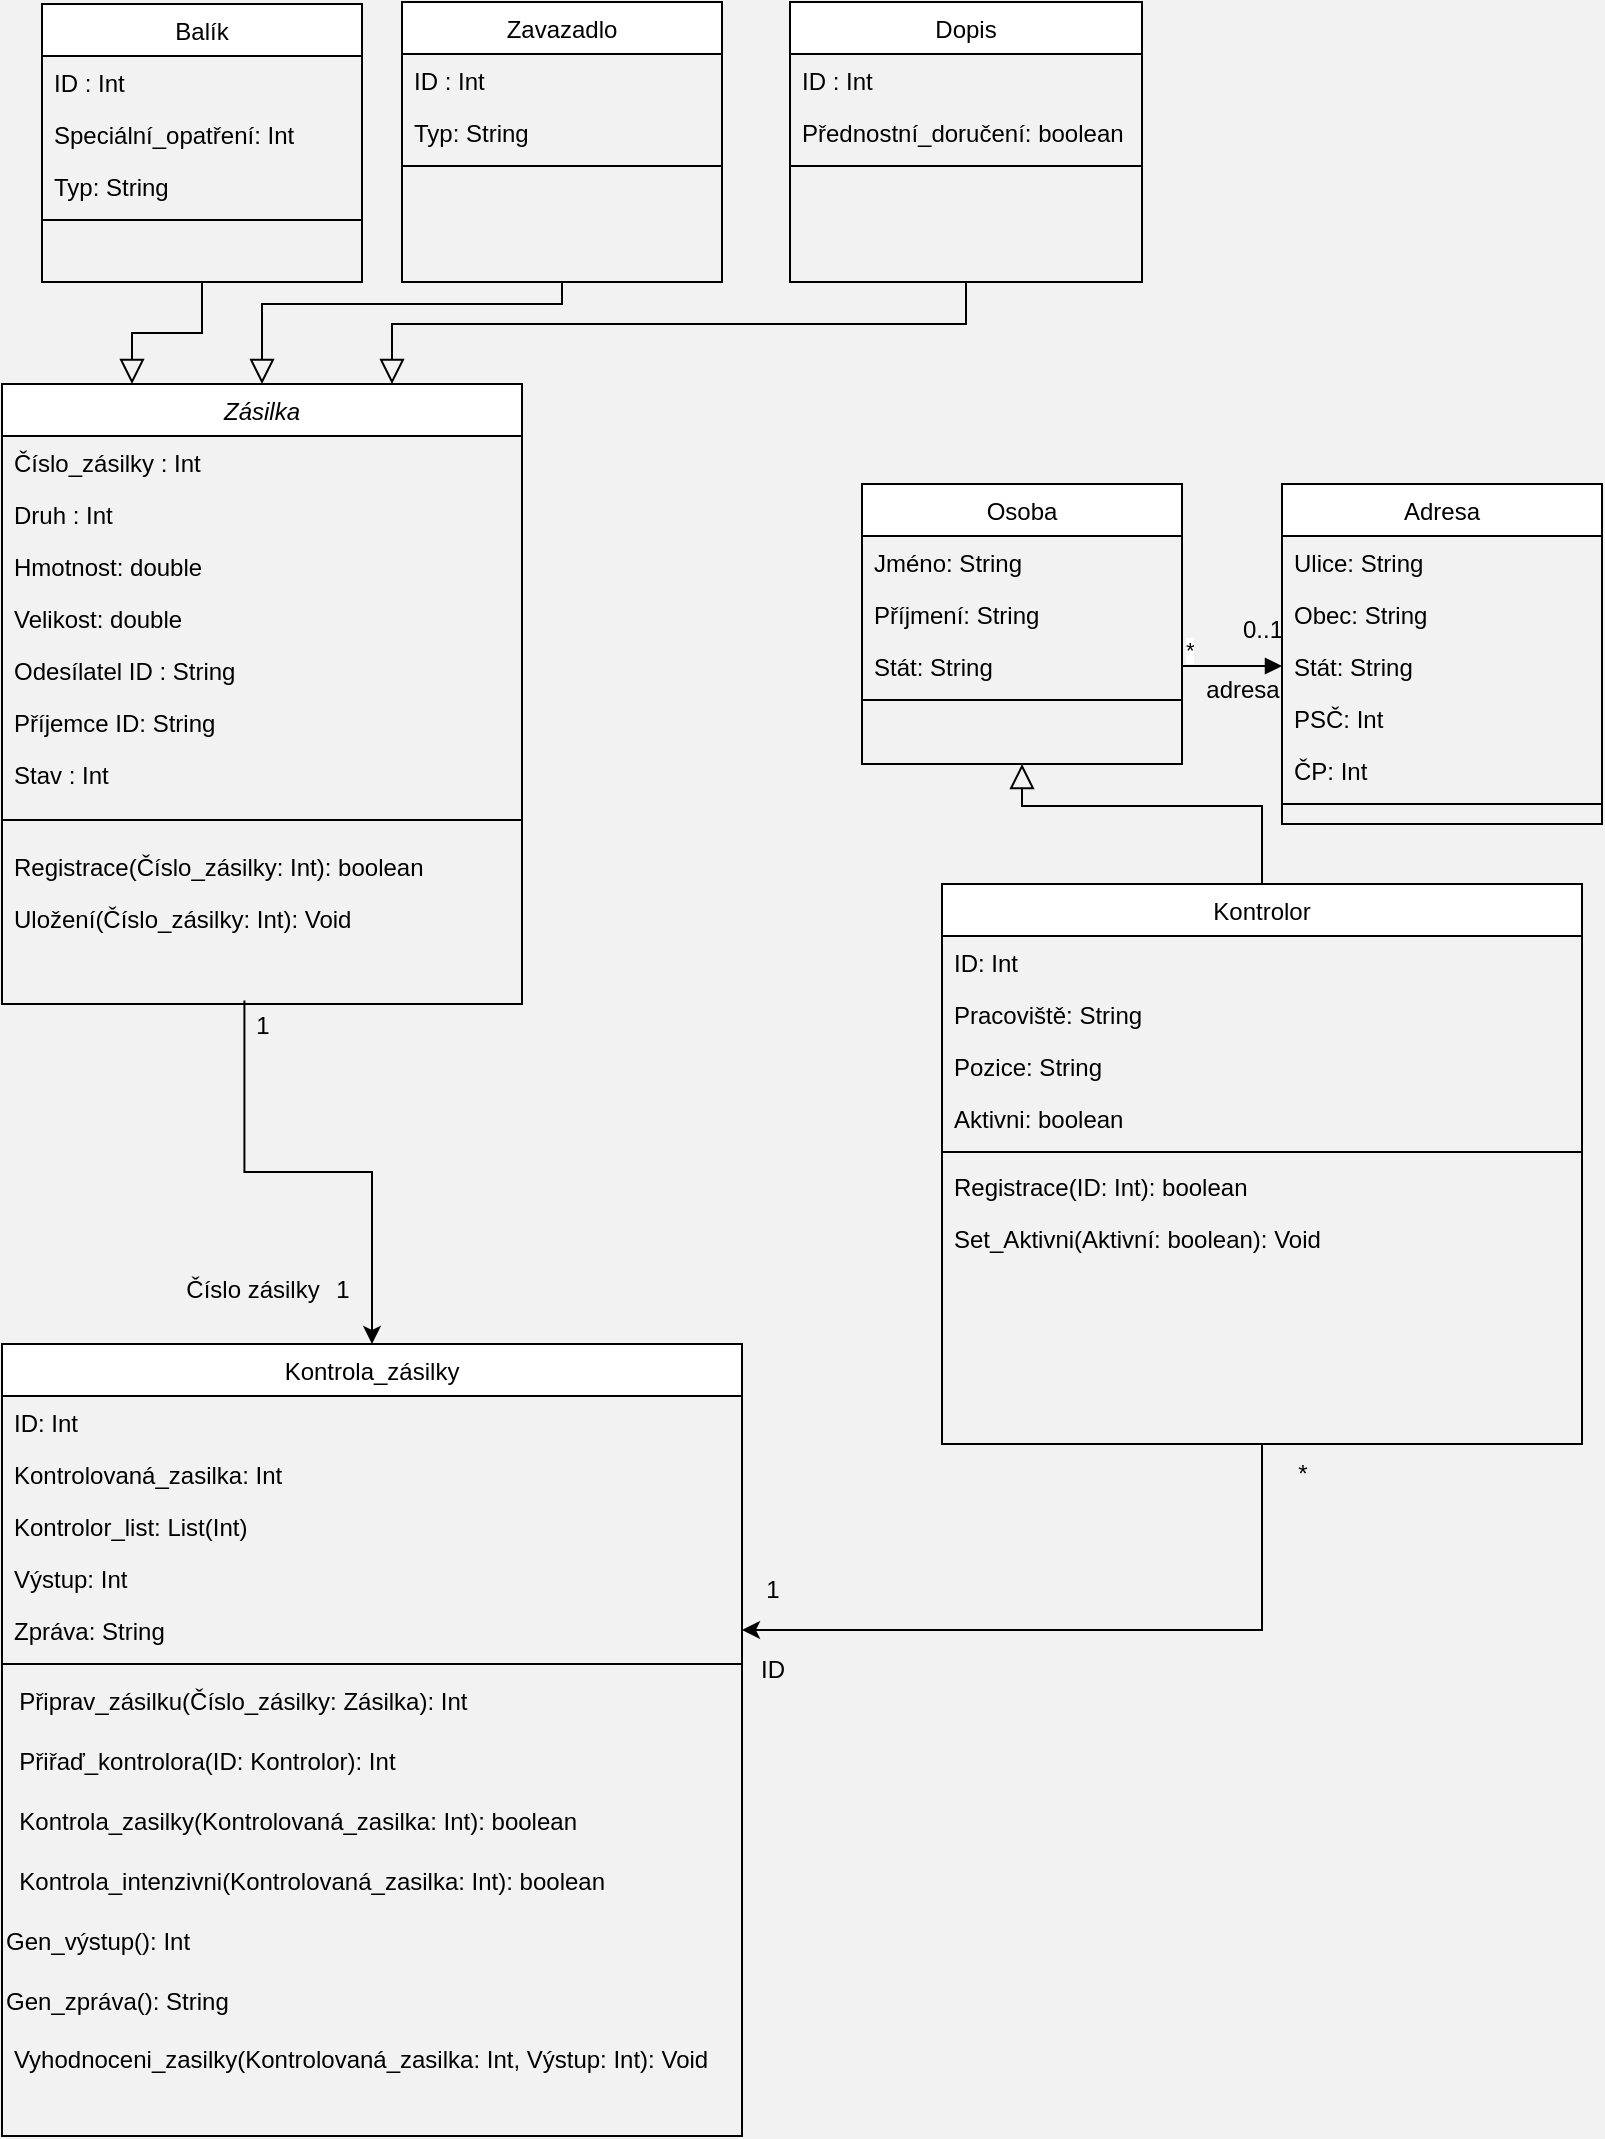 <mxfile version="22.1.7" type="github" pages="3">
  <diagram id="C5RBs43oDa-KdzZeNtuy" name="Page-1">
    <mxGraphModel dx="1050" dy="557" grid="1" gridSize="10" guides="1" tooltips="1" connect="1" arrows="1" fold="1" page="1" pageScale="1" pageWidth="827" pageHeight="1169" background="#F2F2F2" math="0" shadow="0">
      <root>
        <mxCell id="WIyWlLk6GJQsqaUBKTNV-0" />
        <mxCell id="WIyWlLk6GJQsqaUBKTNV-1" parent="WIyWlLk6GJQsqaUBKTNV-0" />
        <mxCell id="zkfFHV4jXpPFQw0GAbJ--0" value="Zásilka" style="swimlane;fontStyle=2;align=center;verticalAlign=top;childLayout=stackLayout;horizontal=1;startSize=26;horizontalStack=0;resizeParent=1;resizeLast=0;collapsible=1;marginBottom=0;rounded=0;shadow=0;strokeWidth=1;" parent="WIyWlLk6GJQsqaUBKTNV-1" vertex="1">
          <mxGeometry x="20" y="220" width="260" height="310" as="geometry">
            <mxRectangle x="230" y="140" width="160" height="26" as="alternateBounds" />
          </mxGeometry>
        </mxCell>
        <mxCell id="zkfFHV4jXpPFQw0GAbJ--1" value="Číslo_zásilky : Int" style="text;align=left;verticalAlign=top;spacingLeft=4;spacingRight=4;overflow=hidden;rotatable=0;points=[[0,0.5],[1,0.5]];portConstraint=eastwest;" parent="zkfFHV4jXpPFQw0GAbJ--0" vertex="1">
          <mxGeometry y="26" width="260" height="26" as="geometry" />
        </mxCell>
        <mxCell id="zkfFHV4jXpPFQw0GAbJ--2" value="Druh : Int" style="text;align=left;verticalAlign=top;spacingLeft=4;spacingRight=4;overflow=hidden;rotatable=0;points=[[0,0.5],[1,0.5]];portConstraint=eastwest;rounded=0;shadow=0;html=0;" parent="zkfFHV4jXpPFQw0GAbJ--0" vertex="1">
          <mxGeometry y="52" width="260" height="26" as="geometry" />
        </mxCell>
        <mxCell id="f3v9EZizSLQ6G_uEAZpi-13" value="Hmotnost: double" style="text;align=left;verticalAlign=top;spacingLeft=4;spacingRight=4;overflow=hidden;rotatable=0;points=[[0,0.5],[1,0.5]];portConstraint=eastwest;rounded=0;shadow=0;html=0;" parent="zkfFHV4jXpPFQw0GAbJ--0" vertex="1">
          <mxGeometry y="78" width="260" height="26" as="geometry" />
        </mxCell>
        <mxCell id="f3v9EZizSLQ6G_uEAZpi-14" value="Velikost: double" style="text;align=left;verticalAlign=top;spacingLeft=4;spacingRight=4;overflow=hidden;rotatable=0;points=[[0,0.5],[1,0.5]];portConstraint=eastwest;rounded=0;shadow=0;html=0;" parent="zkfFHV4jXpPFQw0GAbJ--0" vertex="1">
          <mxGeometry y="104" width="260" height="26" as="geometry" />
        </mxCell>
        <mxCell id="zkfFHV4jXpPFQw0GAbJ--3" value="Odesílatel ID : String" style="text;align=left;verticalAlign=top;spacingLeft=4;spacingRight=4;overflow=hidden;rotatable=0;points=[[0,0.5],[1,0.5]];portConstraint=eastwest;rounded=0;shadow=0;html=0;" parent="zkfFHV4jXpPFQw0GAbJ--0" vertex="1">
          <mxGeometry y="130" width="260" height="26" as="geometry" />
        </mxCell>
        <mxCell id="zkfFHV4jXpPFQw0GAbJ--5" value="Příjemce ID: String " style="text;align=left;verticalAlign=top;spacingLeft=4;spacingRight=4;overflow=hidden;rotatable=0;points=[[0,0.5],[1,0.5]];portConstraint=eastwest;" parent="zkfFHV4jXpPFQw0GAbJ--0" vertex="1">
          <mxGeometry y="156" width="260" height="26" as="geometry" />
        </mxCell>
        <mxCell id="JNt9cT0GDPqlfcjv7Z6b-0" value="Stav : Int" style="text;align=left;verticalAlign=top;spacingLeft=4;spacingRight=4;overflow=hidden;rotatable=0;points=[[0,0.5],[1,0.5]];portConstraint=eastwest;rounded=0;shadow=0;html=0;" vertex="1" parent="zkfFHV4jXpPFQw0GAbJ--0">
          <mxGeometry y="182" width="260" height="26" as="geometry" />
        </mxCell>
        <mxCell id="zkfFHV4jXpPFQw0GAbJ--4" value="" style="line;html=1;strokeWidth=1;align=left;verticalAlign=middle;spacingTop=-1;spacingLeft=3;spacingRight=3;rotatable=0;labelPosition=right;points=[];portConstraint=eastwest;" parent="zkfFHV4jXpPFQw0GAbJ--0" vertex="1">
          <mxGeometry y="208" width="260" height="20" as="geometry" />
        </mxCell>
        <mxCell id="f3v9EZizSLQ6G_uEAZpi-8" value="Registrace(Číslo_zásilky: Int): boolean" style="text;align=left;verticalAlign=top;spacingLeft=4;spacingRight=4;overflow=hidden;rotatable=0;points=[[0,0.5],[1,0.5]];portConstraint=eastwest;" parent="zkfFHV4jXpPFQw0GAbJ--0" vertex="1">
          <mxGeometry y="228" width="260" height="26" as="geometry" />
        </mxCell>
        <mxCell id="f3v9EZizSLQ6G_uEAZpi-15" value="Uložení(Číslo_zásilky: Int): Void" style="text;align=left;verticalAlign=top;spacingLeft=4;spacingRight=4;overflow=hidden;rotatable=0;points=[[0,0.5],[1,0.5]];portConstraint=eastwest;" parent="zkfFHV4jXpPFQw0GAbJ--0" vertex="1">
          <mxGeometry y="254" width="260" height="26" as="geometry" />
        </mxCell>
        <mxCell id="zkfFHV4jXpPFQw0GAbJ--6" value="Balík" style="swimlane;fontStyle=0;align=center;verticalAlign=top;childLayout=stackLayout;horizontal=1;startSize=26;horizontalStack=0;resizeParent=1;resizeLast=0;collapsible=1;marginBottom=0;rounded=0;shadow=0;strokeWidth=1;" parent="WIyWlLk6GJQsqaUBKTNV-1" vertex="1">
          <mxGeometry x="40" y="30" width="160" height="139" as="geometry">
            <mxRectangle x="130" y="380" width="160" height="26" as="alternateBounds" />
          </mxGeometry>
        </mxCell>
        <mxCell id="zkfFHV4jXpPFQw0GAbJ--7" value="ID : Int" style="text;align=left;verticalAlign=top;spacingLeft=4;spacingRight=4;overflow=hidden;rotatable=0;points=[[0,0.5],[1,0.5]];portConstraint=eastwest;" parent="zkfFHV4jXpPFQw0GAbJ--6" vertex="1">
          <mxGeometry y="26" width="160" height="26" as="geometry" />
        </mxCell>
        <mxCell id="JNt9cT0GDPqlfcjv7Z6b-15" value="Speciální_opatření: Int" style="text;align=left;verticalAlign=top;spacingLeft=4;spacingRight=4;overflow=hidden;rotatable=0;points=[[0,0.5],[1,0.5]];portConstraint=eastwest;" vertex="1" parent="zkfFHV4jXpPFQw0GAbJ--6">
          <mxGeometry y="52" width="160" height="26" as="geometry" />
        </mxCell>
        <mxCell id="JNt9cT0GDPqlfcjv7Z6b-16" value="Typ: String" style="text;align=left;verticalAlign=top;spacingLeft=4;spacingRight=4;overflow=hidden;rotatable=0;points=[[0,0.5],[1,0.5]];portConstraint=eastwest;" vertex="1" parent="zkfFHV4jXpPFQw0GAbJ--6">
          <mxGeometry y="78" width="160" height="26" as="geometry" />
        </mxCell>
        <mxCell id="zkfFHV4jXpPFQw0GAbJ--9" value="" style="line;html=1;strokeWidth=1;align=left;verticalAlign=middle;spacingTop=-1;spacingLeft=3;spacingRight=3;rotatable=0;labelPosition=right;points=[];portConstraint=eastwest;" parent="zkfFHV4jXpPFQw0GAbJ--6" vertex="1">
          <mxGeometry y="104" width="160" height="8" as="geometry" />
        </mxCell>
        <mxCell id="zkfFHV4jXpPFQw0GAbJ--12" value="" style="endArrow=block;endSize=10;endFill=0;shadow=0;strokeWidth=1;rounded=0;edgeStyle=elbowEdgeStyle;elbow=vertical;entryX=0.25;entryY=0;entryDx=0;entryDy=0;" parent="WIyWlLk6GJQsqaUBKTNV-1" source="zkfFHV4jXpPFQw0GAbJ--6" target="zkfFHV4jXpPFQw0GAbJ--0" edge="1">
          <mxGeometry width="160" relative="1" as="geometry">
            <mxPoint x="200" y="203" as="sourcePoint" />
            <mxPoint x="170" y="270" as="targetPoint" />
          </mxGeometry>
        </mxCell>
        <mxCell id="zkfFHV4jXpPFQw0GAbJ--13" value="Zavazadlo" style="swimlane;fontStyle=0;align=center;verticalAlign=top;childLayout=stackLayout;horizontal=1;startSize=26;horizontalStack=0;resizeParent=1;resizeLast=0;collapsible=1;marginBottom=0;rounded=0;shadow=0;strokeWidth=1;" parent="WIyWlLk6GJQsqaUBKTNV-1" vertex="1">
          <mxGeometry x="220" y="29" width="160" height="140" as="geometry">
            <mxRectangle x="340" y="380" width="170" height="26" as="alternateBounds" />
          </mxGeometry>
        </mxCell>
        <mxCell id="zkfFHV4jXpPFQw0GAbJ--14" value="ID : Int" style="text;align=left;verticalAlign=top;spacingLeft=4;spacingRight=4;overflow=hidden;rotatable=0;points=[[0,0.5],[1,0.5]];portConstraint=eastwest;" parent="zkfFHV4jXpPFQw0GAbJ--13" vertex="1">
          <mxGeometry y="26" width="160" height="26" as="geometry" />
        </mxCell>
        <mxCell id="JNt9cT0GDPqlfcjv7Z6b-14" value="Typ: String" style="text;align=left;verticalAlign=top;spacingLeft=4;spacingRight=4;overflow=hidden;rotatable=0;points=[[0,0.5],[1,0.5]];portConstraint=eastwest;" vertex="1" parent="zkfFHV4jXpPFQw0GAbJ--13">
          <mxGeometry y="52" width="160" height="26" as="geometry" />
        </mxCell>
        <mxCell id="zkfFHV4jXpPFQw0GAbJ--15" value="" style="line;html=1;strokeWidth=1;align=left;verticalAlign=middle;spacingTop=-1;spacingLeft=3;spacingRight=3;rotatable=0;labelPosition=right;points=[];portConstraint=eastwest;" parent="zkfFHV4jXpPFQw0GAbJ--13" vertex="1">
          <mxGeometry y="78" width="160" height="8" as="geometry" />
        </mxCell>
        <mxCell id="zkfFHV4jXpPFQw0GAbJ--16" value="" style="endArrow=block;endSize=10;endFill=0;shadow=0;strokeWidth=1;rounded=0;edgeStyle=elbowEdgeStyle;elbow=vertical;entryX=0.5;entryY=0;entryDx=0;entryDy=0;" parent="WIyWlLk6GJQsqaUBKTNV-1" source="zkfFHV4jXpPFQw0GAbJ--13" target="zkfFHV4jXpPFQw0GAbJ--0" edge="1">
          <mxGeometry width="160" relative="1" as="geometry">
            <mxPoint x="210" y="373" as="sourcePoint" />
            <mxPoint x="310" y="271" as="targetPoint" />
            <Array as="points">
              <mxPoint x="190" y="180" />
            </Array>
          </mxGeometry>
        </mxCell>
        <mxCell id="zkfFHV4jXpPFQw0GAbJ--17" value="Adresa" style="swimlane;fontStyle=0;align=center;verticalAlign=top;childLayout=stackLayout;horizontal=1;startSize=26;horizontalStack=0;resizeParent=1;resizeLast=0;collapsible=1;marginBottom=0;rounded=0;shadow=0;strokeWidth=1;" parent="WIyWlLk6GJQsqaUBKTNV-1" vertex="1">
          <mxGeometry x="660" y="270" width="160" height="170" as="geometry">
            <mxRectangle x="550" y="140" width="160" height="26" as="alternateBounds" />
          </mxGeometry>
        </mxCell>
        <mxCell id="zkfFHV4jXpPFQw0GAbJ--18" value="Ulice: String" style="text;align=left;verticalAlign=top;spacingLeft=4;spacingRight=4;overflow=hidden;rotatable=0;points=[[0,0.5],[1,0.5]];portConstraint=eastwest;" parent="zkfFHV4jXpPFQw0GAbJ--17" vertex="1">
          <mxGeometry y="26" width="160" height="26" as="geometry" />
        </mxCell>
        <mxCell id="zkfFHV4jXpPFQw0GAbJ--19" value="Obec: String" style="text;align=left;verticalAlign=top;spacingLeft=4;spacingRight=4;overflow=hidden;rotatable=0;points=[[0,0.5],[1,0.5]];portConstraint=eastwest;rounded=0;shadow=0;html=0;" parent="zkfFHV4jXpPFQw0GAbJ--17" vertex="1">
          <mxGeometry y="52" width="160" height="26" as="geometry" />
        </mxCell>
        <mxCell id="zkfFHV4jXpPFQw0GAbJ--20" value="Stát: String" style="text;align=left;verticalAlign=top;spacingLeft=4;spacingRight=4;overflow=hidden;rotatable=0;points=[[0,0.5],[1,0.5]];portConstraint=eastwest;rounded=0;shadow=0;html=0;" parent="zkfFHV4jXpPFQw0GAbJ--17" vertex="1">
          <mxGeometry y="78" width="160" height="26" as="geometry" />
        </mxCell>
        <mxCell id="zkfFHV4jXpPFQw0GAbJ--21" value="PSČ: Int" style="text;align=left;verticalAlign=top;spacingLeft=4;spacingRight=4;overflow=hidden;rotatable=0;points=[[0,0.5],[1,0.5]];portConstraint=eastwest;rounded=0;shadow=0;html=0;" parent="zkfFHV4jXpPFQw0GAbJ--17" vertex="1">
          <mxGeometry y="104" width="160" height="26" as="geometry" />
        </mxCell>
        <mxCell id="zkfFHV4jXpPFQw0GAbJ--22" value="ČP: Int" style="text;align=left;verticalAlign=top;spacingLeft=4;spacingRight=4;overflow=hidden;rotatable=0;points=[[0,0.5],[1,0.5]];portConstraint=eastwest;rounded=0;shadow=0;html=0;" parent="zkfFHV4jXpPFQw0GAbJ--17" vertex="1">
          <mxGeometry y="130" width="160" height="26" as="geometry" />
        </mxCell>
        <mxCell id="zkfFHV4jXpPFQw0GAbJ--23" value="" style="line;html=1;strokeWidth=1;align=left;verticalAlign=middle;spacingTop=-1;spacingLeft=3;spacingRight=3;rotatable=0;labelPosition=right;points=[];portConstraint=eastwest;" parent="zkfFHV4jXpPFQw0GAbJ--17" vertex="1">
          <mxGeometry y="156" width="160" height="8" as="geometry" />
        </mxCell>
        <mxCell id="f3v9EZizSLQ6G_uEAZpi-0" value="Dopis" style="swimlane;fontStyle=0;align=center;verticalAlign=top;childLayout=stackLayout;horizontal=1;startSize=26;horizontalStack=0;resizeParent=1;resizeLast=0;collapsible=1;marginBottom=0;rounded=0;shadow=0;strokeWidth=1;" parent="WIyWlLk6GJQsqaUBKTNV-1" vertex="1">
          <mxGeometry x="414" y="29" width="176" height="140" as="geometry">
            <mxRectangle x="340" y="380" width="170" height="26" as="alternateBounds" />
          </mxGeometry>
        </mxCell>
        <mxCell id="f3v9EZizSLQ6G_uEAZpi-1" value="ID : Int" style="text;align=left;verticalAlign=top;spacingLeft=4;spacingRight=4;overflow=hidden;rotatable=0;points=[[0,0.5],[1,0.5]];portConstraint=eastwest;" parent="f3v9EZizSLQ6G_uEAZpi-0" vertex="1">
          <mxGeometry y="26" width="176" height="26" as="geometry" />
        </mxCell>
        <mxCell id="JNt9cT0GDPqlfcjv7Z6b-17" value="Přednostní_doručení: boolean" style="text;align=left;verticalAlign=top;spacingLeft=4;spacingRight=4;overflow=hidden;rotatable=0;points=[[0,0.5],[1,0.5]];portConstraint=eastwest;" vertex="1" parent="f3v9EZizSLQ6G_uEAZpi-0">
          <mxGeometry y="52" width="176" height="26" as="geometry" />
        </mxCell>
        <mxCell id="f3v9EZizSLQ6G_uEAZpi-2" value="" style="line;html=1;strokeWidth=1;align=left;verticalAlign=middle;spacingTop=-1;spacingLeft=3;spacingRight=3;rotatable=0;labelPosition=right;points=[];portConstraint=eastwest;" parent="f3v9EZizSLQ6G_uEAZpi-0" vertex="1">
          <mxGeometry y="78" width="176" height="8" as="geometry" />
        </mxCell>
        <mxCell id="f3v9EZizSLQ6G_uEAZpi-6" value="" style="endArrow=block;endSize=10;endFill=0;shadow=0;strokeWidth=1;rounded=0;edgeStyle=elbowEdgeStyle;elbow=vertical;exitX=0.5;exitY=1;exitDx=0;exitDy=0;entryX=0.75;entryY=0;entryDx=0;entryDy=0;" parent="WIyWlLk6GJQsqaUBKTNV-1" source="f3v9EZizSLQ6G_uEAZpi-0" target="zkfFHV4jXpPFQw0GAbJ--0" edge="1">
          <mxGeometry width="160" relative="1" as="geometry">
            <mxPoint x="310" y="370" as="sourcePoint" />
            <mxPoint x="350" y="300" as="targetPoint" />
            <Array as="points">
              <mxPoint x="410" y="190" />
            </Array>
          </mxGeometry>
        </mxCell>
        <mxCell id="gUph8HjeBm1l-HUyCg4Y-0" value="Osoba" style="swimlane;fontStyle=0;align=center;verticalAlign=top;childLayout=stackLayout;horizontal=1;startSize=26;horizontalStack=0;resizeParent=1;resizeLast=0;collapsible=1;marginBottom=0;rounded=0;shadow=0;strokeWidth=1;fillStyle=auto;swimlaneLine=1;glass=0;" parent="WIyWlLk6GJQsqaUBKTNV-1" vertex="1">
          <mxGeometry x="450" y="270" width="160" height="140" as="geometry">
            <mxRectangle x="550" y="140" width="160" height="26" as="alternateBounds" />
          </mxGeometry>
        </mxCell>
        <mxCell id="gUph8HjeBm1l-HUyCg4Y-1" value="Jméno: String" style="text;align=left;verticalAlign=top;spacingLeft=4;spacingRight=4;overflow=hidden;rotatable=0;points=[[0,0.5],[1,0.5]];portConstraint=eastwest;" parent="gUph8HjeBm1l-HUyCg4Y-0" vertex="1">
          <mxGeometry y="26" width="160" height="26" as="geometry" />
        </mxCell>
        <mxCell id="gUph8HjeBm1l-HUyCg4Y-2" value="Příjmení: String" style="text;align=left;verticalAlign=top;spacingLeft=4;spacingRight=4;overflow=hidden;rotatable=0;points=[[0,0.5],[1,0.5]];portConstraint=eastwest;rounded=0;shadow=0;html=0;" parent="gUph8HjeBm1l-HUyCg4Y-0" vertex="1">
          <mxGeometry y="52" width="160" height="26" as="geometry" />
        </mxCell>
        <mxCell id="gUph8HjeBm1l-HUyCg4Y-3" value="Stát: String" style="text;align=left;verticalAlign=top;spacingLeft=4;spacingRight=4;overflow=hidden;rotatable=0;points=[[0,0.5],[1,0.5]];portConstraint=eastwest;rounded=0;shadow=0;html=0;" parent="gUph8HjeBm1l-HUyCg4Y-0" vertex="1">
          <mxGeometry y="78" width="160" height="26" as="geometry" />
        </mxCell>
        <mxCell id="gUph8HjeBm1l-HUyCg4Y-6" value="" style="line;html=1;strokeWidth=1;align=left;verticalAlign=middle;spacingTop=-1;spacingLeft=3;spacingRight=3;rotatable=0;labelPosition=right;points=[];portConstraint=eastwest;" parent="gUph8HjeBm1l-HUyCg4Y-0" vertex="1">
          <mxGeometry y="104" width="160" height="8" as="geometry" />
        </mxCell>
        <mxCell id="gUph8HjeBm1l-HUyCg4Y-8" value="" style="endArrow=block;endFill=1;html=1;edgeStyle=orthogonalEdgeStyle;align=left;verticalAlign=top;rounded=0;exitX=1;exitY=0.5;exitDx=0;exitDy=0;entryX=0;entryY=0.5;entryDx=0;entryDy=0;" parent="WIyWlLk6GJQsqaUBKTNV-1" source="gUph8HjeBm1l-HUyCg4Y-3" target="zkfFHV4jXpPFQw0GAbJ--20" edge="1">
          <mxGeometry x="-1" relative="1" as="geometry">
            <mxPoint x="270" y="360" as="sourcePoint" />
            <mxPoint x="430" y="360" as="targetPoint" />
            <mxPoint as="offset" />
          </mxGeometry>
        </mxCell>
        <mxCell id="gUph8HjeBm1l-HUyCg4Y-9" value="*&lt;br&gt;" style="edgeLabel;resizable=0;html=1;align=left;verticalAlign=bottom;" parent="gUph8HjeBm1l-HUyCg4Y-8" connectable="0" vertex="1">
          <mxGeometry x="-1" relative="1" as="geometry" />
        </mxCell>
        <mxCell id="gUph8HjeBm1l-HUyCg4Y-10" value="0..1" style="text;html=1;align=center;verticalAlign=middle;resizable=0;points=[];autosize=1;strokeColor=none;fillColor=none;" parent="WIyWlLk6GJQsqaUBKTNV-1" vertex="1">
          <mxGeometry x="630" y="328" width="40" height="30" as="geometry" />
        </mxCell>
        <mxCell id="gUph8HjeBm1l-HUyCg4Y-11" value="adresa" style="text;html=1;align=center;verticalAlign=middle;resizable=0;points=[];autosize=1;strokeColor=none;fillColor=none;" parent="WIyWlLk6GJQsqaUBKTNV-1" vertex="1">
          <mxGeometry x="610" y="358" width="60" height="30" as="geometry" />
        </mxCell>
        <mxCell id="gUph8HjeBm1l-HUyCg4Y-17" value="Kontrolor" style="swimlane;fontStyle=0;align=center;verticalAlign=top;childLayout=stackLayout;horizontal=1;startSize=26;horizontalStack=0;resizeParent=1;resizeLast=0;collapsible=1;marginBottom=0;rounded=0;shadow=0;strokeWidth=1;fillStyle=auto;swimlaneLine=1;glass=0;" parent="WIyWlLk6GJQsqaUBKTNV-1" vertex="1">
          <mxGeometry x="490" y="470" width="320" height="280" as="geometry">
            <mxRectangle x="550" y="140" width="160" height="26" as="alternateBounds" />
          </mxGeometry>
        </mxCell>
        <mxCell id="gUph8HjeBm1l-HUyCg4Y-18" value="ID: Int" style="text;align=left;verticalAlign=top;spacingLeft=4;spacingRight=4;overflow=hidden;rotatable=0;points=[[0,0.5],[1,0.5]];portConstraint=eastwest;" parent="gUph8HjeBm1l-HUyCg4Y-17" vertex="1">
          <mxGeometry y="26" width="320" height="26" as="geometry" />
        </mxCell>
        <mxCell id="gUph8HjeBm1l-HUyCg4Y-19" value="Pracoviště: String" style="text;align=left;verticalAlign=top;spacingLeft=4;spacingRight=4;overflow=hidden;rotatable=0;points=[[0,0.5],[1,0.5]];portConstraint=eastwest;rounded=0;shadow=0;html=0;" parent="gUph8HjeBm1l-HUyCg4Y-17" vertex="1">
          <mxGeometry y="52" width="320" height="26" as="geometry" />
        </mxCell>
        <mxCell id="gUph8HjeBm1l-HUyCg4Y-20" value="Pozice: String" style="text;align=left;verticalAlign=top;spacingLeft=4;spacingRight=4;overflow=hidden;rotatable=0;points=[[0,0.5],[1,0.5]];portConstraint=eastwest;rounded=0;shadow=0;html=0;" parent="gUph8HjeBm1l-HUyCg4Y-17" vertex="1">
          <mxGeometry y="78" width="320" height="26" as="geometry" />
        </mxCell>
        <mxCell id="nAZX9UGnz_ZPNYPWw2uq-6" value="Aktivni: boolean" style="text;align=left;verticalAlign=top;spacingLeft=4;spacingRight=4;overflow=hidden;rotatable=0;points=[[0,0.5],[1,0.5]];portConstraint=eastwest;rounded=0;shadow=0;html=0;" vertex="1" parent="gUph8HjeBm1l-HUyCg4Y-17">
          <mxGeometry y="104" width="320" height="26" as="geometry" />
        </mxCell>
        <mxCell id="gUph8HjeBm1l-HUyCg4Y-21" value="" style="line;html=1;strokeWidth=1;align=left;verticalAlign=middle;spacingTop=-1;spacingLeft=3;spacingRight=3;rotatable=0;labelPosition=right;points=[];portConstraint=eastwest;" parent="gUph8HjeBm1l-HUyCg4Y-17" vertex="1">
          <mxGeometry y="130" width="320" height="8" as="geometry" />
        </mxCell>
        <mxCell id="nAZX9UGnz_ZPNYPWw2uq-7" value="Registrace(ID: Int): boolean" style="text;align=left;verticalAlign=top;spacingLeft=4;spacingRight=4;overflow=hidden;rotatable=0;points=[[0,0.5],[1,0.5]];portConstraint=eastwest;rounded=0;shadow=0;html=0;" vertex="1" parent="gUph8HjeBm1l-HUyCg4Y-17">
          <mxGeometry y="138" width="320" height="26" as="geometry" />
        </mxCell>
        <mxCell id="nAZX9UGnz_ZPNYPWw2uq-8" value="Set_Aktivni(Aktivní: boolean): Void" style="text;align=left;verticalAlign=top;spacingLeft=4;spacingRight=4;overflow=hidden;rotatable=0;points=[[0,0.5],[1,0.5]];portConstraint=eastwest;rounded=0;shadow=0;html=0;" vertex="1" parent="gUph8HjeBm1l-HUyCg4Y-17">
          <mxGeometry y="164" width="320" height="26" as="geometry" />
        </mxCell>
        <mxCell id="gUph8HjeBm1l-HUyCg4Y-29" value="" style="endArrow=block;endSize=10;endFill=0;shadow=0;strokeWidth=1;rounded=0;edgeStyle=elbowEdgeStyle;elbow=vertical;exitX=0.5;exitY=0;exitDx=0;exitDy=0;entryX=0.5;entryY=1;entryDx=0;entryDy=0;" parent="WIyWlLk6GJQsqaUBKTNV-1" source="gUph8HjeBm1l-HUyCg4Y-17" target="gUph8HjeBm1l-HUyCg4Y-0" edge="1">
          <mxGeometry width="160" relative="1" as="geometry">
            <mxPoint x="629" y="410" as="sourcePoint" />
            <mxPoint x="440" y="400" as="targetPoint" />
            <Array as="points">
              <mxPoint x="545" y="431" />
            </Array>
          </mxGeometry>
        </mxCell>
        <mxCell id="JNt9cT0GDPqlfcjv7Z6b-2" value="Kontrola_zásilky" style="swimlane;fontStyle=0;align=center;verticalAlign=top;childLayout=stackLayout;horizontal=1;startSize=26;horizontalStack=0;resizeParent=1;resizeLast=0;collapsible=1;marginBottom=0;rounded=0;shadow=0;strokeWidth=1;fillStyle=auto;swimlaneLine=1;glass=0;" vertex="1" parent="WIyWlLk6GJQsqaUBKTNV-1">
          <mxGeometry x="20" y="700" width="370" height="396" as="geometry">
            <mxRectangle x="550" y="140" width="160" height="26" as="alternateBounds" />
          </mxGeometry>
        </mxCell>
        <mxCell id="JNt9cT0GDPqlfcjv7Z6b-3" value="ID: Int" style="text;align=left;verticalAlign=top;spacingLeft=4;spacingRight=4;overflow=hidden;rotatable=0;points=[[0,0.5],[1,0.5]];portConstraint=eastwest;" vertex="1" parent="JNt9cT0GDPqlfcjv7Z6b-2">
          <mxGeometry y="26" width="370" height="26" as="geometry" />
        </mxCell>
        <mxCell id="JNt9cT0GDPqlfcjv7Z6b-6" value="Kontrolovaná_zasilka: Int" style="text;align=left;verticalAlign=top;spacingLeft=4;spacingRight=4;overflow=hidden;rotatable=0;points=[[0,0.5],[1,0.5]];portConstraint=eastwest;rounded=0;shadow=0;html=0;" vertex="1" parent="JNt9cT0GDPqlfcjv7Z6b-2">
          <mxGeometry y="52" width="370" height="26" as="geometry" />
        </mxCell>
        <mxCell id="JNt9cT0GDPqlfcjv7Z6b-4" value="Kontrolor_list: List(Int)" style="text;align=left;verticalAlign=top;spacingLeft=4;spacingRight=4;overflow=hidden;rotatable=0;points=[[0,0.5],[1,0.5]];portConstraint=eastwest;rounded=0;shadow=0;html=0;" vertex="1" parent="JNt9cT0GDPqlfcjv7Z6b-2">
          <mxGeometry y="78" width="370" height="26" as="geometry" />
        </mxCell>
        <mxCell id="JNt9cT0GDPqlfcjv7Z6b-13" value="Výstup: Int" style="text;align=left;verticalAlign=top;spacingLeft=4;spacingRight=4;overflow=hidden;rotatable=0;points=[[0,0.5],[1,0.5]];portConstraint=eastwest;rounded=0;shadow=0;html=0;" vertex="1" parent="JNt9cT0GDPqlfcjv7Z6b-2">
          <mxGeometry y="104" width="370" height="26" as="geometry" />
        </mxCell>
        <mxCell id="JNt9cT0GDPqlfcjv7Z6b-5" value="Zpráva: String" style="text;align=left;verticalAlign=top;spacingLeft=4;spacingRight=4;overflow=hidden;rotatable=0;points=[[0,0.5],[1,0.5]];portConstraint=eastwest;rounded=0;shadow=0;html=0;" vertex="1" parent="JNt9cT0GDPqlfcjv7Z6b-2">
          <mxGeometry y="130" width="370" height="26" as="geometry" />
        </mxCell>
        <mxCell id="JNt9cT0GDPqlfcjv7Z6b-7" value="" style="line;html=1;strokeWidth=1;align=left;verticalAlign=middle;spacingTop=-1;spacingLeft=3;spacingRight=3;rotatable=0;labelPosition=right;points=[];portConstraint=eastwest;" vertex="1" parent="JNt9cT0GDPqlfcjv7Z6b-2">
          <mxGeometry y="156" width="370" height="8" as="geometry" />
        </mxCell>
        <mxCell id="JNt9cT0GDPqlfcjv7Z6b-8" value="&amp;nbsp; Připrav_zásilku(Číslo_zásilky: Zásilka): Int" style="text;html=1;align=left;verticalAlign=middle;resizable=0;points=[];autosize=1;strokeColor=none;fillColor=none;" vertex="1" parent="JNt9cT0GDPqlfcjv7Z6b-2">
          <mxGeometry y="164" width="370" height="30" as="geometry" />
        </mxCell>
        <mxCell id="JNt9cT0GDPqlfcjv7Z6b-24" value="&amp;nbsp; Přiřaď_kontrolora(ID: Kontrolor): Int" style="text;html=1;align=left;verticalAlign=middle;resizable=0;points=[];autosize=1;strokeColor=none;fillColor=none;" vertex="1" parent="JNt9cT0GDPqlfcjv7Z6b-2">
          <mxGeometry y="194" width="370" height="30" as="geometry" />
        </mxCell>
        <mxCell id="JNt9cT0GDPqlfcjv7Z6b-9" value="&amp;nbsp; Kontrola_zasilky(Kontrolovaná_zasilka: Int): boolean" style="text;html=1;align=left;verticalAlign=middle;resizable=0;points=[];autosize=1;strokeColor=none;fillColor=none;" vertex="1" parent="JNt9cT0GDPqlfcjv7Z6b-2">
          <mxGeometry y="224" width="370" height="30" as="geometry" />
        </mxCell>
        <mxCell id="JNt9cT0GDPqlfcjv7Z6b-10" value="&amp;nbsp; Kontrola_intenzivni(Kontrolovaná_zasilka: Int): boolean" style="text;html=1;align=left;verticalAlign=middle;resizable=0;points=[];autosize=1;strokeColor=none;fillColor=none;" vertex="1" parent="JNt9cT0GDPqlfcjv7Z6b-2">
          <mxGeometry y="254" width="370" height="30" as="geometry" />
        </mxCell>
        <mxCell id="nAZX9UGnz_ZPNYPWw2uq-3" value="Gen_výstup(): Int" style="text;html=1;align=left;verticalAlign=middle;resizable=0;points=[];autosize=1;strokeColor=none;fillColor=none;" vertex="1" parent="JNt9cT0GDPqlfcjv7Z6b-2">
          <mxGeometry y="284" width="370" height="30" as="geometry" />
        </mxCell>
        <mxCell id="nAZX9UGnz_ZPNYPWw2uq-4" value="Gen_zpráva(): String" style="text;html=1;align=left;verticalAlign=middle;resizable=0;points=[];autosize=1;strokeColor=none;fillColor=none;" vertex="1" parent="JNt9cT0GDPqlfcjv7Z6b-2">
          <mxGeometry y="314" width="370" height="30" as="geometry" />
        </mxCell>
        <mxCell id="JNt9cT0GDPqlfcjv7Z6b-11" value="Vyhodnoceni_zasilky(Kontrolovaná_zasilka: Int, Výstup: Int): Void" style="text;align=left;verticalAlign=top;spacingLeft=4;spacingRight=4;overflow=hidden;rotatable=0;points=[[0,0.5],[1,0.5]];portConstraint=eastwest;rounded=0;shadow=0;html=0;" vertex="1" parent="JNt9cT0GDPqlfcjv7Z6b-2">
          <mxGeometry y="344" width="370" height="26" as="geometry" />
        </mxCell>
        <mxCell id="JNt9cT0GDPqlfcjv7Z6b-18" value="" style="endArrow=classic;html=1;rounded=0;exitX=0.207;exitY=0.073;exitDx=0;exitDy=0;exitPerimeter=0;entryX=0.5;entryY=0;entryDx=0;entryDy=0;edgeStyle=elbowEdgeStyle;elbow=vertical;" edge="1" parent="WIyWlLk6GJQsqaUBKTNV-1" source="JNt9cT0GDPqlfcjv7Z6b-22" target="JNt9cT0GDPqlfcjv7Z6b-2">
          <mxGeometry width="50" height="50" relative="1" as="geometry">
            <mxPoint x="250" y="600" as="sourcePoint" />
            <mxPoint x="430" y="620" as="targetPoint" />
          </mxGeometry>
        </mxCell>
        <mxCell id="JNt9cT0GDPqlfcjv7Z6b-19" value="" style="endArrow=classic;html=1;rounded=0;entryX=1;entryY=0.5;entryDx=0;entryDy=0;edgeStyle=elbowEdgeStyle;" edge="1" parent="WIyWlLk6GJQsqaUBKTNV-1" target="JNt9cT0GDPqlfcjv7Z6b-5">
          <mxGeometry width="50" height="50" relative="1" as="geometry">
            <mxPoint x="650" y="750" as="sourcePoint" />
            <mxPoint x="430" y="620" as="targetPoint" />
            <Array as="points">
              <mxPoint x="650" y="800" />
            </Array>
          </mxGeometry>
        </mxCell>
        <mxCell id="JNt9cT0GDPqlfcjv7Z6b-20" value="1" style="text;html=1;align=center;verticalAlign=middle;resizable=0;points=[];autosize=1;strokeColor=none;fillColor=none;" vertex="1" parent="WIyWlLk6GJQsqaUBKTNV-1">
          <mxGeometry x="390" y="808" width="30" height="30" as="geometry" />
        </mxCell>
        <mxCell id="JNt9cT0GDPqlfcjv7Z6b-21" value="*" style="text;html=1;align=center;verticalAlign=middle;resizable=0;points=[];autosize=1;strokeColor=none;fillColor=none;" vertex="1" parent="WIyWlLk6GJQsqaUBKTNV-1">
          <mxGeometry x="655" y="750" width="30" height="30" as="geometry" />
        </mxCell>
        <mxCell id="JNt9cT0GDPqlfcjv7Z6b-22" value="1" style="text;html=1;align=center;verticalAlign=middle;resizable=0;points=[];autosize=1;strokeColor=none;fillColor=none;" vertex="1" parent="WIyWlLk6GJQsqaUBKTNV-1">
          <mxGeometry x="135" y="526" width="30" height="30" as="geometry" />
        </mxCell>
        <mxCell id="JNt9cT0GDPqlfcjv7Z6b-23" value="1" style="text;html=1;align=center;verticalAlign=middle;resizable=0;points=[];autosize=1;strokeColor=none;fillColor=none;" vertex="1" parent="WIyWlLk6GJQsqaUBKTNV-1">
          <mxGeometry x="175" y="658" width="30" height="30" as="geometry" />
        </mxCell>
        <mxCell id="nAZX9UGnz_ZPNYPWw2uq-0" value="Číslo zásilky" style="text;html=1;align=center;verticalAlign=middle;resizable=0;points=[];autosize=1;strokeColor=none;fillColor=none;" vertex="1" parent="WIyWlLk6GJQsqaUBKTNV-1">
          <mxGeometry x="100" y="658" width="90" height="30" as="geometry" />
        </mxCell>
        <mxCell id="nAZX9UGnz_ZPNYPWw2uq-1" value="ID" style="text;html=1;align=center;verticalAlign=middle;resizable=0;points=[];autosize=1;strokeColor=none;fillColor=none;" vertex="1" parent="WIyWlLk6GJQsqaUBKTNV-1">
          <mxGeometry x="385" y="848" width="40" height="30" as="geometry" />
        </mxCell>
      </root>
    </mxGraphModel>
  </diagram>
  <diagram id="PSrkLPaUP7l8KwhLkFoy" name="Stránka-2">
    <mxGraphModel dx="1050" dy="557" grid="1" gridSize="10" guides="1" tooltips="1" connect="1" arrows="1" fold="1" page="1" pageScale="1" pageWidth="827" pageHeight="1169" math="0" shadow="0">
      <root>
        <mxCell id="0" />
        <mxCell id="1" parent="0" />
        <mxCell id="2YHBsW6QpvvNq_Rvocgk-1" value="Dopis" style="shape=umlActor;verticalLabelPosition=bottom;verticalAlign=top;html=1;" parent="1" vertex="1">
          <mxGeometry x="90" y="60" width="30" height="60" as="geometry" />
        </mxCell>
        <mxCell id="2YHBsW6QpvvNq_Rvocgk-3" value="Balík&lt;br&gt;" style="shape=umlActor;verticalLabelPosition=bottom;verticalAlign=top;html=1;" parent="1" vertex="1">
          <mxGeometry x="90" y="170" width="30" height="60" as="geometry" />
        </mxCell>
        <mxCell id="2YHBsW6QpvvNq_Rvocgk-4" value="Zavazadlo" style="shape=umlActor;verticalLabelPosition=bottom;verticalAlign=top;html=1;" parent="1" vertex="1">
          <mxGeometry x="90" y="280" width="30" height="60" as="geometry" />
        </mxCell>
        <mxCell id="2YHBsW6QpvvNq_Rvocgk-5" value="Zásilka" style="shape=umlActor;verticalLabelPosition=bottom;verticalAlign=top;html=1;" parent="1" vertex="1">
          <mxGeometry x="280" y="170" width="30" height="60" as="geometry" />
        </mxCell>
        <mxCell id="LMIRuJqoc8ZyFx8KwHzv-1" value="" style="endArrow=block;html=1;rounded=0;edgeStyle=elbowEdgeStyle;endFill=0;endSize=10;" parent="1" source="2YHBsW6QpvvNq_Rvocgk-5" target="2YHBsW6QpvvNq_Rvocgk-1" edge="1">
          <mxGeometry width="50" height="50" relative="1" as="geometry">
            <mxPoint x="240" y="210" as="sourcePoint" />
            <mxPoint x="450" y="290" as="targetPoint" />
          </mxGeometry>
        </mxCell>
        <mxCell id="LMIRuJqoc8ZyFx8KwHzv-2" value="" style="endArrow=block;html=1;rounded=0;edgeStyle=elbowEdgeStyle;endFill=0;endSize=10;" parent="1" target="2YHBsW6QpvvNq_Rvocgk-3" edge="1">
          <mxGeometry width="50" height="50" relative="1" as="geometry">
            <mxPoint x="280" y="200" as="sourcePoint" />
            <mxPoint x="130" y="100" as="targetPoint" />
          </mxGeometry>
        </mxCell>
        <mxCell id="LMIRuJqoc8ZyFx8KwHzv-3" value="" style="endArrow=block;html=1;rounded=0;edgeStyle=elbowEdgeStyle;endFill=0;endSize=10;" parent="1" target="2YHBsW6QpvvNq_Rvocgk-4" edge="1">
          <mxGeometry width="50" height="50" relative="1" as="geometry">
            <mxPoint x="280" y="200" as="sourcePoint" />
            <mxPoint x="140" y="110" as="targetPoint" />
          </mxGeometry>
        </mxCell>
        <mxCell id="LMIRuJqoc8ZyFx8KwHzv-4" value="Registrace" style="ellipse;whiteSpace=wrap;html=1;" parent="1" vertex="1">
          <mxGeometry x="360" y="100" width="140" height="70" as="geometry" />
        </mxCell>
        <mxCell id="LMIRuJqoc8ZyFx8KwHzv-5" value="" style="endArrow=none;html=1;rounded=0;entryX=0;entryY=0.5;entryDx=0;entryDy=0;edgeStyle=elbowEdgeStyle;" parent="1" source="2YHBsW6QpvvNq_Rvocgk-5" target="LMIRuJqoc8ZyFx8KwHzv-4" edge="1">
          <mxGeometry width="50" height="50" relative="1" as="geometry">
            <mxPoint x="400" y="340" as="sourcePoint" />
            <mxPoint x="450" y="290" as="targetPoint" />
          </mxGeometry>
        </mxCell>
        <mxCell id="LMIRuJqoc8ZyFx8KwHzv-6" value="Uložení" style="ellipse;whiteSpace=wrap;html=1;" parent="1" vertex="1">
          <mxGeometry x="360" y="220" width="140" height="70" as="geometry" />
        </mxCell>
        <mxCell id="LMIRuJqoc8ZyFx8KwHzv-8" value="Kontrolor" style="shape=umlActor;verticalLabelPosition=bottom;verticalAlign=top;html=1;outlineConnect=0;" parent="1" vertex="1">
          <mxGeometry x="280" y="420" width="30" height="60" as="geometry" />
        </mxCell>
        <mxCell id="LMIRuJqoc8ZyFx8KwHzv-10" value="Kontrola Zásilky" style="ellipse;whiteSpace=wrap;html=1;" parent="1" vertex="1">
          <mxGeometry x="400" y="550" width="140" height="70" as="geometry" />
        </mxCell>
        <mxCell id="uoje0Sy5MjnSk9Edk2IZ-1" value="Příprava zásilky" style="ellipse;whiteSpace=wrap;html=1;" parent="1" vertex="1">
          <mxGeometry x="400" y="360" width="140" height="70" as="geometry" />
        </mxCell>
        <mxCell id="uoje0Sy5MjnSk9Edk2IZ-2" value="" style="endArrow=none;html=1;rounded=0;entryX=0;entryY=0.5;entryDx=0;entryDy=0;edgeStyle=elbowEdgeStyle;" parent="1" target="uoje0Sy5MjnSk9Edk2IZ-1" edge="1">
          <mxGeometry width="50" height="50" relative="1" as="geometry">
            <mxPoint x="310" y="450" as="sourcePoint" />
            <mxPoint x="410" y="515" as="targetPoint" />
          </mxGeometry>
        </mxCell>
        <mxCell id="uoje0Sy5MjnSk9Edk2IZ-3" value="" style="endArrow=none;html=1;rounded=0;entryX=0;entryY=0.5;entryDx=0;entryDy=0;edgeStyle=elbowEdgeStyle;" parent="1" target="LMIRuJqoc8ZyFx8KwHzv-6" edge="1">
          <mxGeometry width="50" height="50" relative="1" as="geometry">
            <mxPoint x="310" y="200" as="sourcePoint" />
            <mxPoint x="370" y="145" as="targetPoint" />
          </mxGeometry>
        </mxCell>
        <mxCell id="FOm5ECd0CoWK-PfRSLxO-1" value="" style="endArrow=block;dashed=1;endFill=0;endSize=12;html=1;rounded=0;exitX=1;exitY=0.5;exitDx=0;exitDy=0;entryX=1;entryY=0.5;entryDx=0;entryDy=0;" edge="1" parent="1" source="LMIRuJqoc8ZyFx8KwHzv-6" target="uoje0Sy5MjnSk9Edk2IZ-1">
          <mxGeometry width="160" relative="1" as="geometry">
            <mxPoint x="330" y="290" as="sourcePoint" />
            <mxPoint x="490" y="290" as="targetPoint" />
            <Array as="points">
              <mxPoint x="620" y="255" />
              <mxPoint x="620" y="330" />
              <mxPoint x="620" y="395" />
            </Array>
          </mxGeometry>
        </mxCell>
        <mxCell id="FOm5ECd0CoWK-PfRSLxO-2" value="" style="endArrow=block;dashed=1;endFill=0;endSize=12;html=1;rounded=0;exitX=0.5;exitY=1;exitDx=0;exitDy=0;entryX=0.5;entryY=0;entryDx=0;entryDy=0;" edge="1" parent="1" source="uoje0Sy5MjnSk9Edk2IZ-1" target="LMIRuJqoc8ZyFx8KwHzv-10">
          <mxGeometry width="160" relative="1" as="geometry">
            <mxPoint x="330" y="410" as="sourcePoint" />
            <mxPoint x="490" y="410" as="targetPoint" />
          </mxGeometry>
        </mxCell>
        <mxCell id="FOm5ECd0CoWK-PfRSLxO-3" value="Kontrola Intenzivní" style="ellipse;whiteSpace=wrap;html=1;" vertex="1" parent="1">
          <mxGeometry x="400" y="690" width="140" height="70" as="geometry" />
        </mxCell>
        <mxCell id="FOm5ECd0CoWK-PfRSLxO-4" value="Odeslání" style="ellipse;whiteSpace=wrap;html=1;" vertex="1" parent="1">
          <mxGeometry x="180" y="550" width="140" height="70" as="geometry" />
        </mxCell>
        <mxCell id="FOm5ECd0CoWK-PfRSLxO-5" value="Vyřazení" style="ellipse;whiteSpace=wrap;html=1;" vertex="1" parent="1">
          <mxGeometry x="180" y="690" width="140" height="70" as="geometry" />
        </mxCell>
        <mxCell id="FOm5ECd0CoWK-PfRSLxO-6" value="include" style="text;html=1;align=center;verticalAlign=middle;resizable=0;points=[];autosize=1;strokeColor=none;fillColor=none;" vertex="1" parent="1">
          <mxGeometry x="530" y="220" width="60" height="30" as="geometry" />
        </mxCell>
        <mxCell id="FOm5ECd0CoWK-PfRSLxO-7" value="extend" style="text;html=1;align=center;verticalAlign=middle;resizable=0;points=[];autosize=1;strokeColor=none;fillColor=none;" vertex="1" parent="1">
          <mxGeometry x="460" y="468" width="60" height="30" as="geometry" />
        </mxCell>
        <mxCell id="FOm5ECd0CoWK-PfRSLxO-8" value="" style="endArrow=block;dashed=1;endFill=0;endSize=12;html=1;rounded=0;exitX=0;exitY=0.5;exitDx=0;exitDy=0;entryX=1;entryY=0.5;entryDx=0;entryDy=0;" edge="1" parent="1" source="LMIRuJqoc8ZyFx8KwHzv-10" target="FOm5ECd0CoWK-PfRSLxO-4">
          <mxGeometry width="160" relative="1" as="geometry">
            <mxPoint x="210" y="630" as="sourcePoint" />
            <mxPoint x="370" y="630" as="targetPoint" />
          </mxGeometry>
        </mxCell>
        <mxCell id="FOm5ECd0CoWK-PfRSLxO-9" value="" style="endArrow=block;dashed=1;endFill=0;endSize=12;html=1;rounded=0;exitX=0.5;exitY=1;exitDx=0;exitDy=0;entryX=0.5;entryY=0;entryDx=0;entryDy=0;" edge="1" parent="1" source="LMIRuJqoc8ZyFx8KwHzv-10" target="FOm5ECd0CoWK-PfRSLxO-3">
          <mxGeometry width="160" relative="1" as="geometry">
            <mxPoint x="210" y="630" as="sourcePoint" />
            <mxPoint x="370" y="630" as="targetPoint" />
          </mxGeometry>
        </mxCell>
        <mxCell id="FOm5ECd0CoWK-PfRSLxO-10" value="" style="endArrow=block;dashed=1;endFill=0;endSize=12;html=1;rounded=0;exitX=0;exitY=0.5;exitDx=0;exitDy=0;entryX=1;entryY=0.5;entryDx=0;entryDy=0;" edge="1" parent="1" source="FOm5ECd0CoWK-PfRSLxO-3" target="FOm5ECd0CoWK-PfRSLxO-5">
          <mxGeometry width="160" relative="1" as="geometry">
            <mxPoint x="210" y="630" as="sourcePoint" />
            <mxPoint x="370" y="630" as="targetPoint" />
          </mxGeometry>
        </mxCell>
        <mxCell id="FOm5ECd0CoWK-PfRSLxO-11" value="" style="endArrow=block;dashed=1;endFill=0;endSize=12;html=1;rounded=0;exitX=0;exitY=0.5;exitDx=0;exitDy=0;entryX=0.5;entryY=1;entryDx=0;entryDy=0;" edge="1" parent="1" source="FOm5ECd0CoWK-PfRSLxO-3" target="FOm5ECd0CoWK-PfRSLxO-4">
          <mxGeometry width="160" relative="1" as="geometry">
            <mxPoint x="210" y="630" as="sourcePoint" />
            <mxPoint x="370" y="630" as="targetPoint" />
            <Array as="points">
              <mxPoint x="360" y="725" />
              <mxPoint x="360" y="670" />
              <mxPoint x="250" y="670" />
            </Array>
          </mxGeometry>
        </mxCell>
        <mxCell id="FOm5ECd0CoWK-PfRSLxO-12" value="extend" style="text;html=1;align=center;verticalAlign=middle;resizable=0;points=[];autosize=1;strokeColor=none;fillColor=none;" vertex="1" parent="1">
          <mxGeometry x="330" y="555" width="60" height="30" as="geometry" />
        </mxCell>
        <mxCell id="FOm5ECd0CoWK-PfRSLxO-13" value="extend" style="text;html=1;align=center;verticalAlign=middle;resizable=0;points=[];autosize=1;strokeColor=none;fillColor=none;" vertex="1" parent="1">
          <mxGeometry x="470" y="630" width="60" height="30" as="geometry" />
        </mxCell>
        <mxCell id="FOm5ECd0CoWK-PfRSLxO-14" value="extend" style="text;html=1;align=center;verticalAlign=middle;resizable=0;points=[];autosize=1;strokeColor=none;fillColor=none;" vertex="1" parent="1">
          <mxGeometry x="290" y="640" width="60" height="30" as="geometry" />
        </mxCell>
        <mxCell id="FOm5ECd0CoWK-PfRSLxO-15" value="extend" style="text;html=1;align=center;verticalAlign=middle;resizable=0;points=[];autosize=1;strokeColor=none;fillColor=none;" vertex="1" parent="1">
          <mxGeometry x="330" y="730" width="60" height="30" as="geometry" />
        </mxCell>
      </root>
    </mxGraphModel>
  </diagram>
  <diagram id="x9oq_10Z2pFn3Xmq9Rn-" name="Stránka-3">
    <mxGraphModel dx="1050" dy="557" grid="1" gridSize="10" guides="1" tooltips="1" connect="1" arrows="1" fold="1" page="1" pageScale="1" pageWidth="827" pageHeight="1169" math="0" shadow="0">
      <root>
        <mxCell id="0" />
        <mxCell id="1" parent="0" />
        <mxCell id="PQwM1eVy4aVl_AYw4ceh-1" value="Zásilka" style="swimlane;whiteSpace=wrap;html=1;" parent="1" vertex="1">
          <mxGeometry width="360" height="1170" as="geometry" />
        </mxCell>
        <mxCell id="PQwM1eVy4aVl_AYw4ceh-3" value="" style="ellipse;html=1;shape=startState;fillColor=#000000;strokeColor=#ff0000;" parent="PQwM1eVy4aVl_AYw4ceh-1" vertex="1">
          <mxGeometry x="175" y="40" width="30" height="30" as="geometry" />
        </mxCell>
        <mxCell id="PQwM1eVy4aVl_AYw4ceh-4" value="" style="edgeStyle=orthogonalEdgeStyle;html=1;verticalAlign=bottom;endArrow=open;endSize=8;strokeColor=#ff0000;rounded=0;" parent="PQwM1eVy4aVl_AYw4ceh-1" source="PQwM1eVy4aVl_AYw4ceh-3" edge="1">
          <mxGeometry relative="1" as="geometry">
            <mxPoint x="190" y="130" as="targetPoint" />
          </mxGeometry>
        </mxCell>
        <mxCell id="PQwM1eVy4aVl_AYw4ceh-5" value="Registrace_zásilky" style="html=1;whiteSpace=wrap;" parent="PQwM1eVy4aVl_AYw4ceh-1" vertex="1">
          <mxGeometry x="135" y="130" width="110" height="50" as="geometry" />
        </mxCell>
        <mxCell id="rfWxro1w-yMMWRZ0ODhh-4" value="Úspěšná registrace" style="rhombus;whiteSpace=wrap;html=1;fontColor=#000000;fillColor=#ffffc0;strokeColor=#ff0000;" parent="PQwM1eVy4aVl_AYw4ceh-1" vertex="1">
          <mxGeometry x="120" y="210" width="140" height="80" as="geometry" />
        </mxCell>
        <mxCell id="rfWxro1w-yMMWRZ0ODhh-5" value="ne" style="edgeStyle=orthogonalEdgeStyle;html=1;align=left;verticalAlign=bottom;endArrow=open;endSize=8;strokeColor=#ff0000;rounded=0;" parent="PQwM1eVy4aVl_AYw4ceh-1" source="rfWxro1w-yMMWRZ0ODhh-4" edge="1">
          <mxGeometry x="-1" relative="1" as="geometry">
            <mxPoint x="190" y="90" as="targetPoint" />
            <Array as="points">
              <mxPoint x="281" y="250" />
            </Array>
          </mxGeometry>
        </mxCell>
        <mxCell id="rfWxro1w-yMMWRZ0ODhh-6" value="ano&lt;br&gt;" style="edgeStyle=orthogonalEdgeStyle;html=1;align=left;verticalAlign=top;endArrow=open;endSize=8;strokeColor=#ff0000;rounded=0;" parent="PQwM1eVy4aVl_AYw4ceh-1" source="rfWxro1w-yMMWRZ0ODhh-4" edge="1">
          <mxGeometry x="-1" relative="1" as="geometry">
            <mxPoint x="190" y="350" as="targetPoint" />
          </mxGeometry>
        </mxCell>
        <mxCell id="rfWxro1w-yMMWRZ0ODhh-7" value="" style="edgeStyle=orthogonalEdgeStyle;html=1;verticalAlign=bottom;endArrow=open;endSize=8;strokeColor=#ff0000;rounded=0;exitX=0.5;exitY=1;exitDx=0;exitDy=0;entryX=0.5;entryY=0;entryDx=0;entryDy=0;" parent="PQwM1eVy4aVl_AYw4ceh-1" source="PQwM1eVy4aVl_AYw4ceh-5" target="rfWxro1w-yMMWRZ0ODhh-4" edge="1">
          <mxGeometry relative="1" as="geometry">
            <mxPoint x="200" y="140" as="targetPoint" />
            <mxPoint x="200" y="80" as="sourcePoint" />
          </mxGeometry>
        </mxCell>
        <mxCell id="rfWxro1w-yMMWRZ0ODhh-8" value="Uložení_zásilky" style="html=1;whiteSpace=wrap;" parent="PQwM1eVy4aVl_AYw4ceh-1" vertex="1">
          <mxGeometry x="140" y="350" width="110" height="50" as="geometry" />
        </mxCell>
        <mxCell id="PQwM1eVy4aVl_AYw4ceh-2" value="Uživatel: Kontrolor" style="swimlane;whiteSpace=wrap;html=1;" parent="1" vertex="1">
          <mxGeometry x="360" width="440" height="1160" as="geometry" />
        </mxCell>
        <mxCell id="GKC73cCK-LqTz211VJlZ-1" value="Připrav_zásilku" style="html=1;whiteSpace=wrap;" parent="PQwM1eVy4aVl_AYw4ceh-2" vertex="1">
          <mxGeometry x="165" y="350" width="110" height="50" as="geometry" />
        </mxCell>
        <mxCell id="Jnb3D3MeLUv25SeQuzdv-2" value="Kontrola_zásilky" style="html=1;whiteSpace=wrap;" parent="PQwM1eVy4aVl_AYw4ceh-2" vertex="1">
          <mxGeometry x="165" y="440" width="110" height="50" as="geometry" />
        </mxCell>
        <mxCell id="Jnb3D3MeLUv25SeQuzdv-3" value="Zásilka prošla" style="rhombus;whiteSpace=wrap;html=1;fontColor=#000000;fillColor=#ffffc0;strokeColor=#ff0000;" parent="PQwM1eVy4aVl_AYw4ceh-2" vertex="1">
          <mxGeometry x="165" y="520" width="110" height="50" as="geometry" />
        </mxCell>
        <mxCell id="Jnb3D3MeLUv25SeQuzdv-4" value="ne" style="edgeStyle=orthogonalEdgeStyle;html=1;align=left;verticalAlign=bottom;endArrow=open;endSize=8;strokeColor=#ff0000;rounded=0;entryX=0.5;entryY=0;entryDx=0;entryDy=0;" parent="PQwM1eVy4aVl_AYw4ceh-2" source="Jnb3D3MeLUv25SeQuzdv-3" target="Ke74YHDLmg2bABpBgE2B-1" edge="1">
          <mxGeometry x="-1" relative="1" as="geometry">
            <mxPoint x="350" y="560" as="targetPoint" />
          </mxGeometry>
        </mxCell>
        <mxCell id="Jnb3D3MeLUv25SeQuzdv-9" value="Odeslání_zásilky" style="html=1;whiteSpace=wrap;" parent="PQwM1eVy4aVl_AYw4ceh-2" vertex="1">
          <mxGeometry x="40" y="590" width="110" height="50" as="geometry" />
        </mxCell>
        <mxCell id="Ke74YHDLmg2bABpBgE2B-1" value="Kontrola_Intenzivní" style="html=1;whiteSpace=wrap;" parent="PQwM1eVy4aVl_AYw4ceh-2" vertex="1">
          <mxGeometry x="290" y="590" width="110" height="50" as="geometry" />
        </mxCell>
        <mxCell id="Ke74YHDLmg2bABpBgE2B-2" value="Zásilka prošla" style="rhombus;whiteSpace=wrap;html=1;fontColor=#000000;fillColor=#ffffc0;strokeColor=#ff0000;" parent="PQwM1eVy4aVl_AYw4ceh-2" vertex="1">
          <mxGeometry x="290" y="680" width="110" height="50" as="geometry" />
        </mxCell>
        <mxCell id="Ke74YHDLmg2bABpBgE2B-5" value="Odeslání_zásilky" style="html=1;whiteSpace=wrap;" parent="PQwM1eVy4aVl_AYw4ceh-2" vertex="1">
          <mxGeometry x="120" y="760" width="110" height="50" as="geometry" />
        </mxCell>
        <mxCell id="Ke74YHDLmg2bABpBgE2B-3" value="" style="endArrow=block;endFill=1;html=1;edgeStyle=orthogonalEdgeStyle;align=left;verticalAlign=top;rounded=0;exitX=0;exitY=0.5;exitDx=0;exitDy=0;fillColor=#f8cecc;strokeColor=#b85450;entryX=0.5;entryY=0;entryDx=0;entryDy=0;" parent="PQwM1eVy4aVl_AYw4ceh-2" source="Ke74YHDLmg2bABpBgE2B-2" target="Ke74YHDLmg2bABpBgE2B-5" edge="1">
          <mxGeometry x="-1" relative="1" as="geometry">
            <mxPoint x="175" y="555" as="sourcePoint" />
            <mxPoint x="170" y="760" as="targetPoint" />
          </mxGeometry>
        </mxCell>
        <mxCell id="Ke74YHDLmg2bABpBgE2B-4" value="ano" style="edgeLabel;resizable=0;html=1;align=left;verticalAlign=bottom;" parent="Ke74YHDLmg2bABpBgE2B-3" connectable="0" vertex="1">
          <mxGeometry x="-1" relative="1" as="geometry">
            <mxPoint x="-25" as="offset" />
          </mxGeometry>
        </mxCell>
        <mxCell id="Ke74YHDLmg2bABpBgE2B-9" value="Vyřazení_zásilky" style="html=1;whiteSpace=wrap;" parent="PQwM1eVy4aVl_AYw4ceh-2" vertex="1">
          <mxGeometry x="290" y="800" width="110" height="50" as="geometry" />
        </mxCell>
        <mxCell id="FfJSOTuMH_myhBBih2fj-1" value="" style="ellipse;html=1;shape=endState;fillColor=#000000;strokeColor=#ff0000;" parent="PQwM1eVy4aVl_AYw4ceh-2" vertex="1">
          <mxGeometry x="187.5" y="1010" width="30" height="30" as="geometry" />
        </mxCell>
        <mxCell id="FfJSOTuMH_myhBBih2fj-2" value="" style="rhombus;whiteSpace=wrap;html=1;" parent="PQwM1eVy4aVl_AYw4ceh-2" vertex="1">
          <mxGeometry x="185" y="920" width="35" height="40" as="geometry" />
        </mxCell>
        <mxCell id="FfJSOTuMH_myhBBih2fj-3" value="" style="endArrow=classic;html=1;rounded=0;exitX=0.5;exitY=1;exitDx=0;exitDy=0;entryX=0;entryY=0.5;entryDx=0;entryDy=0;edgeStyle=elbowEdgeStyle;fillColor=#f8cecc;strokeColor=#b85450;" parent="PQwM1eVy4aVl_AYw4ceh-2" source="Jnb3D3MeLUv25SeQuzdv-9" target="FfJSOTuMH_myhBBih2fj-2" edge="1">
          <mxGeometry width="50" height="50" relative="1" as="geometry">
            <mxPoint x="30" y="860" as="sourcePoint" />
            <mxPoint x="80" y="810" as="targetPoint" />
            <Array as="points">
              <mxPoint x="95" y="800" />
            </Array>
          </mxGeometry>
        </mxCell>
        <mxCell id="FfJSOTuMH_myhBBih2fj-4" value="" style="endArrow=classic;html=1;rounded=0;exitX=0.5;exitY=1;exitDx=0;exitDy=0;entryX=0.5;entryY=0;entryDx=0;entryDy=0;edgeStyle=elbowEdgeStyle;elbow=vertical;fillColor=#f8cecc;strokeColor=#b85450;" parent="PQwM1eVy4aVl_AYw4ceh-2" source="Ke74YHDLmg2bABpBgE2B-5" target="FfJSOTuMH_myhBBih2fj-2" edge="1">
          <mxGeometry width="50" height="50" relative="1" as="geometry">
            <mxPoint x="30" y="860" as="sourcePoint" />
            <mxPoint x="80" y="810" as="targetPoint" />
          </mxGeometry>
        </mxCell>
        <mxCell id="FfJSOTuMH_myhBBih2fj-5" value="" style="endArrow=classic;html=1;rounded=0;exitX=0.5;exitY=1;exitDx=0;exitDy=0;entryX=1;entryY=0.5;entryDx=0;entryDy=0;edgeStyle=elbowEdgeStyle;fillColor=#f8cecc;strokeColor=#b85450;" parent="PQwM1eVy4aVl_AYw4ceh-2" source="Ke74YHDLmg2bABpBgE2B-9" target="FfJSOTuMH_myhBBih2fj-2" edge="1">
          <mxGeometry width="50" height="50" relative="1" as="geometry">
            <mxPoint x="30" y="860" as="sourcePoint" />
            <mxPoint x="80" y="810" as="targetPoint" />
            <Array as="points">
              <mxPoint x="345" y="900" />
            </Array>
          </mxGeometry>
        </mxCell>
        <mxCell id="FfJSOTuMH_myhBBih2fj-6" value="" style="endArrow=classic;html=1;rounded=0;exitX=0.5;exitY=1;exitDx=0;exitDy=0;entryX=0.5;entryY=0;entryDx=0;entryDy=0;edgeStyle=elbowEdgeStyle;elbow=vertical;fillColor=#f8cecc;strokeColor=#b85450;" parent="PQwM1eVy4aVl_AYw4ceh-2" source="FfJSOTuMH_myhBBih2fj-2" target="FfJSOTuMH_myhBBih2fj-1" edge="1">
          <mxGeometry width="50" height="50" relative="1" as="geometry">
            <mxPoint x="30" y="860" as="sourcePoint" />
            <mxPoint x="80" y="810" as="targetPoint" />
          </mxGeometry>
        </mxCell>
        <mxCell id="FfJSOTuMH_myhBBih2fj-7" value="" style="endArrow=classic;html=1;rounded=0;exitX=0.5;exitY=1;exitDx=0;exitDy=0;entryX=0.5;entryY=0;entryDx=0;entryDy=0;edgeStyle=elbowEdgeStyle;elbow=vertical;fillColor=#f8cecc;strokeColor=#b85450;" parent="PQwM1eVy4aVl_AYw4ceh-2" source="Ke74YHDLmg2bABpBgE2B-1" target="Ke74YHDLmg2bABpBgE2B-2" edge="1">
          <mxGeometry width="50" height="50" relative="1" as="geometry">
            <mxPoint x="30" y="660" as="sourcePoint" />
            <mxPoint x="80" y="610" as="targetPoint" />
          </mxGeometry>
        </mxCell>
        <mxCell id="GKC73cCK-LqTz211VJlZ-2" value="" style="endArrow=classic;html=1;rounded=0;exitX=1;exitY=0.5;exitDx=0;exitDy=0;entryX=0;entryY=0.5;entryDx=0;entryDy=0;fillColor=#f8cecc;strokeColor=#b85450;" parent="1" source="rfWxro1w-yMMWRZ0ODhh-8" target="GKC73cCK-LqTz211VJlZ-1" edge="1">
          <mxGeometry width="50" height="50" relative="1" as="geometry">
            <mxPoint x="390" y="320" as="sourcePoint" />
            <mxPoint x="440" y="270" as="targetPoint" />
          </mxGeometry>
        </mxCell>
        <mxCell id="Jnb3D3MeLUv25SeQuzdv-7" value="" style="endArrow=block;endFill=1;html=1;edgeStyle=orthogonalEdgeStyle;align=left;verticalAlign=top;rounded=0;exitX=0;exitY=0.5;exitDx=0;exitDy=0;fillColor=#f8cecc;strokeColor=#b85450;" parent="1" source="Jnb3D3MeLUv25SeQuzdv-3" edge="1">
          <mxGeometry x="-1" relative="1" as="geometry">
            <mxPoint x="330" y="500" as="sourcePoint" />
            <mxPoint x="440" y="590" as="targetPoint" />
          </mxGeometry>
        </mxCell>
        <mxCell id="Jnb3D3MeLUv25SeQuzdv-8" value="ano" style="edgeLabel;resizable=0;html=1;align=left;verticalAlign=bottom;" parent="Jnb3D3MeLUv25SeQuzdv-7" connectable="0" vertex="1">
          <mxGeometry x="-1" relative="1" as="geometry">
            <mxPoint x="-25" as="offset" />
          </mxGeometry>
        </mxCell>
        <mxCell id="Ke74YHDLmg2bABpBgE2B-7" value="" style="endArrow=block;endFill=1;html=1;edgeStyle=orthogonalEdgeStyle;align=left;verticalAlign=top;rounded=0;exitX=0.5;exitY=1;exitDx=0;exitDy=0;fillColor=#f8cecc;strokeColor=#b85450;" parent="1" source="Ke74YHDLmg2bABpBgE2B-2" edge="1">
          <mxGeometry x="-1" relative="1" as="geometry">
            <mxPoint x="525" y="555" as="sourcePoint" />
            <mxPoint x="695" y="800" as="targetPoint" />
          </mxGeometry>
        </mxCell>
        <mxCell id="Ke74YHDLmg2bABpBgE2B-8" value="ne" style="edgeLabel;resizable=0;html=1;align=left;verticalAlign=bottom;" parent="Ke74YHDLmg2bABpBgE2B-7" connectable="0" vertex="1">
          <mxGeometry x="-1" relative="1" as="geometry">
            <mxPoint x="5" y="20" as="offset" />
          </mxGeometry>
        </mxCell>
        <mxCell id="FfJSOTuMH_myhBBih2fj-8" value="" style="endArrow=classic;html=1;rounded=0;exitX=0.5;exitY=1;exitDx=0;exitDy=0;edgeStyle=elbowEdgeStyle;elbow=vertical;fillColor=#f8cecc;strokeColor=#b85450;" parent="1" source="Jnb3D3MeLUv25SeQuzdv-2" edge="1">
          <mxGeometry width="50" height="50" relative="1" as="geometry">
            <mxPoint x="715" y="650" as="sourcePoint" />
            <mxPoint x="580" y="520" as="targetPoint" />
          </mxGeometry>
        </mxCell>
        <mxCell id="FfJSOTuMH_myhBBih2fj-9" value="" style="endArrow=classic;html=1;rounded=0;exitX=0.5;exitY=1;exitDx=0;exitDy=0;edgeStyle=elbowEdgeStyle;elbow=vertical;fillColor=#f8cecc;strokeColor=#b85450;" parent="1" source="GKC73cCK-LqTz211VJlZ-1" edge="1">
          <mxGeometry width="50" height="50" relative="1" as="geometry">
            <mxPoint x="725" y="660" as="sourcePoint" />
            <mxPoint x="580" y="440" as="targetPoint" />
          </mxGeometry>
        </mxCell>
      </root>
    </mxGraphModel>
  </diagram>
</mxfile>
